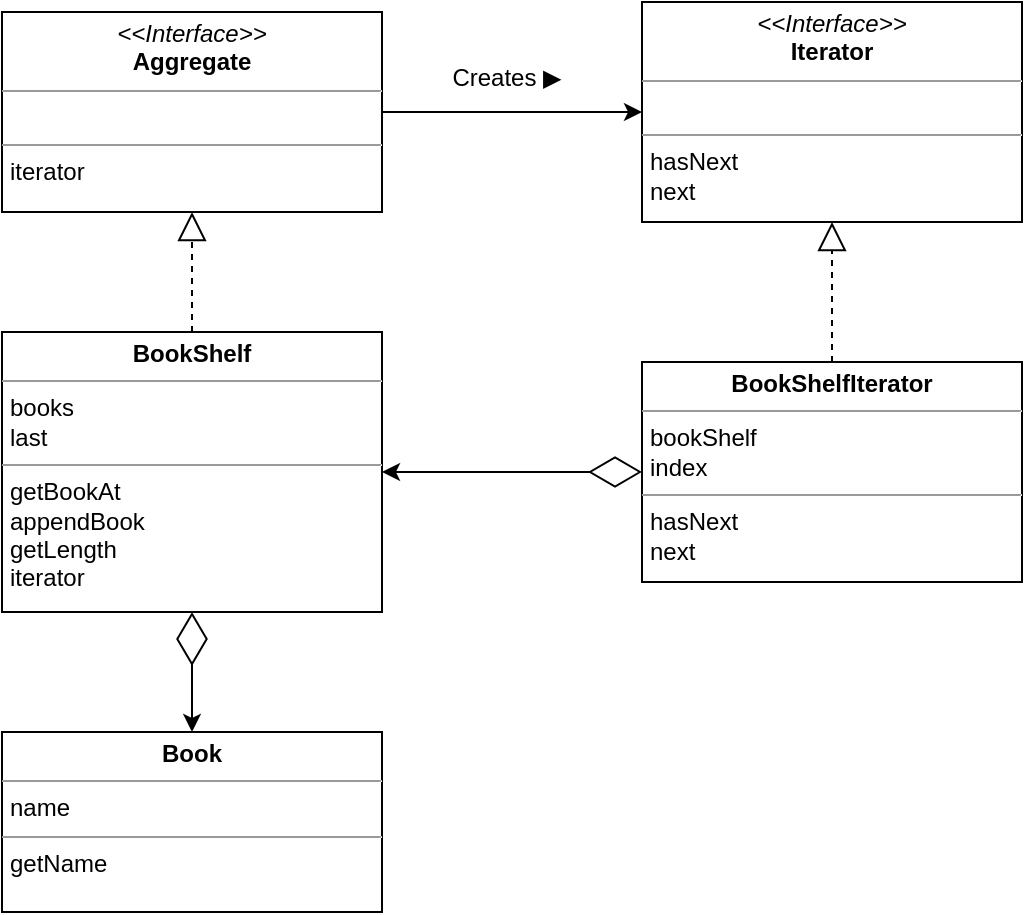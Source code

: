 <mxfile version="12.1.6" type="device" pages="1"><diagram id="CUtQ-teiRV6Yl42NhtO8" name="ページ1"><mxGraphModel dx="1341" dy="828" grid="1" gridSize="10" guides="1" tooltips="1" connect="1" arrows="1" fold="1" page="1" pageScale="1" pageWidth="827" pageHeight="1169" math="0" shadow="0"><root><mxCell id="0"/><mxCell id="1" parent="0"/><mxCell id="rF17OnBAWPu66fSryB70-3" value="" style="edgeStyle=orthogonalEdgeStyle;rounded=0;orthogonalLoop=1;jettySize=auto;html=1;" edge="1" parent="1" source="rF17OnBAWPu66fSryB70-1" target="rF17OnBAWPu66fSryB70-2"><mxGeometry relative="1" as="geometry"/></mxCell><mxCell id="rF17OnBAWPu66fSryB70-1" value="&lt;p style=&quot;margin: 0px ; margin-top: 4px ; text-align: center&quot;&gt;&lt;i&gt;&amp;lt;&amp;lt;Interface&amp;gt;&amp;gt;&lt;/i&gt;&lt;br&gt;&lt;b&gt;Aggregate&lt;/b&gt;&lt;/p&gt;&lt;hr size=&quot;1&quot;&gt;&lt;p style=&quot;margin: 0px ; margin-left: 4px&quot;&gt;&lt;br&gt;&lt;/p&gt;&lt;hr size=&quot;1&quot;&gt;&lt;p style=&quot;margin: 0px ; margin-left: 4px&quot;&gt;iterator&lt;/p&gt;" style="verticalAlign=top;align=left;overflow=fill;fontSize=12;fontFamily=Helvetica;html=1;" vertex="1" parent="1"><mxGeometry x="80" y="40" width="190" height="100" as="geometry"/></mxCell><mxCell id="rF17OnBAWPu66fSryB70-2" value="&lt;p style=&quot;margin: 0px ; margin-top: 4px ; text-align: center&quot;&gt;&lt;i&gt;&amp;lt;&amp;lt;Interface&amp;gt;&amp;gt;&lt;/i&gt;&lt;br&gt;&lt;b&gt;Iterator&lt;/b&gt;&lt;/p&gt;&lt;hr size=&quot;1&quot;&gt;&lt;p style=&quot;margin: 0px ; margin-left: 4px&quot;&gt;&lt;br&gt;&lt;/p&gt;&lt;hr size=&quot;1&quot;&gt;&lt;p style=&quot;margin: 0px ; margin-left: 4px&quot;&gt;hasNext&lt;/p&gt;&lt;p style=&quot;margin: 0px ; margin-left: 4px&quot;&gt;next&lt;/p&gt;" style="verticalAlign=top;align=left;overflow=fill;fontSize=12;fontFamily=Helvetica;html=1;" vertex="1" parent="1"><mxGeometry x="400" y="35" width="190" height="110" as="geometry"/></mxCell><mxCell id="rF17OnBAWPu66fSryB70-4" value="" style="endArrow=block;dashed=1;endFill=0;endSize=12;html=1;entryX=0.5;entryY=1;entryDx=0;entryDy=0;" edge="1" parent="1" source="rF17OnBAWPu66fSryB70-10" target="rF17OnBAWPu66fSryB70-2"><mxGeometry width="160" relative="1" as="geometry"><mxPoint x="380" y="205" as="sourcePoint"/><mxPoint x="560" y="265" as="targetPoint"/></mxGeometry></mxCell><mxCell id="rF17OnBAWPu66fSryB70-9" value="&lt;p style=&quot;margin: 0px ; margin-top: 4px ; text-align: center&quot;&gt;&lt;b&gt;BookShelf&lt;/b&gt;&lt;/p&gt;&lt;hr size=&quot;1&quot;&gt;&lt;p style=&quot;margin: 0px ; margin-left: 4px&quot;&gt;books&lt;/p&gt;&lt;p style=&quot;margin: 0px ; margin-left: 4px&quot;&gt;last&lt;/p&gt;&lt;hr size=&quot;1&quot;&gt;&lt;p style=&quot;margin: 0px ; margin-left: 4px&quot;&gt;getBookAt&lt;/p&gt;&lt;p style=&quot;margin: 0px ; margin-left: 4px&quot;&gt;appendBook&lt;/p&gt;&lt;p style=&quot;margin: 0px ; margin-left: 4px&quot;&gt;getLength&lt;/p&gt;&lt;p style=&quot;margin: 0px ; margin-left: 4px&quot;&gt;iterator&lt;/p&gt;" style="verticalAlign=top;align=left;overflow=fill;fontSize=12;fontFamily=Helvetica;html=1;" vertex="1" parent="1"><mxGeometry x="80" y="200" width="190" height="140" as="geometry"/></mxCell><mxCell id="rF17OnBAWPu66fSryB70-10" value="&lt;p style=&quot;margin: 0px ; margin-top: 4px ; text-align: center&quot;&gt;&lt;b&gt;BookShelfIterator&lt;/b&gt;&lt;/p&gt;&lt;hr size=&quot;1&quot;&gt;&lt;p style=&quot;margin: 0px ; margin-left: 4px&quot;&gt;bookShelf&lt;/p&gt;&lt;p style=&quot;margin: 0px ; margin-left: 4px&quot;&gt;index&lt;/p&gt;&lt;hr size=&quot;1&quot;&gt;&lt;p style=&quot;margin: 0px ; margin-left: 4px&quot;&gt;hasNext&lt;/p&gt;&lt;p style=&quot;margin: 0px ; margin-left: 4px&quot;&gt;next&lt;/p&gt;" style="verticalAlign=top;align=left;overflow=fill;fontSize=12;fontFamily=Helvetica;html=1;" vertex="1" parent="1"><mxGeometry x="400" y="215" width="190" height="110" as="geometry"/></mxCell><mxCell id="rF17OnBAWPu66fSryB70-12" value="" style="endArrow=diamondThin;endFill=0;endSize=24;html=1;startArrow=classic;startFill=1;entryX=0;entryY=0.5;entryDx=0;entryDy=0;exitX=1;exitY=0.5;exitDx=0;exitDy=0;" edge="1" parent="1" source="rF17OnBAWPu66fSryB70-9" target="rF17OnBAWPu66fSryB70-10"><mxGeometry width="160" relative="1" as="geometry"><mxPoint x="220" y="400" as="sourcePoint"/><mxPoint x="380" y="400" as="targetPoint"/></mxGeometry></mxCell><mxCell id="rF17OnBAWPu66fSryB70-14" value="" style="endArrow=block;dashed=1;endFill=0;endSize=12;html=1;exitX=0.5;exitY=0;exitDx=0;exitDy=0;" edge="1" parent="1" source="rF17OnBAWPu66fSryB70-9" target="rF17OnBAWPu66fSryB70-1"><mxGeometry width="160" relative="1" as="geometry"><mxPoint x="80" y="360" as="sourcePoint"/><mxPoint x="240" y="360" as="targetPoint"/></mxGeometry></mxCell><mxCell id="rF17OnBAWPu66fSryB70-15" value="&lt;p style=&quot;margin: 0px ; margin-top: 4px ; text-align: center&quot;&gt;&lt;b&gt;Book&lt;/b&gt;&lt;/p&gt;&lt;hr size=&quot;1&quot;&gt;&lt;p style=&quot;margin: 0px ; margin-left: 4px&quot;&gt;name&lt;/p&gt;&lt;hr size=&quot;1&quot;&gt;&lt;p style=&quot;margin: 0px ; margin-left: 4px&quot;&gt;getName&lt;/p&gt;" style="verticalAlign=top;align=left;overflow=fill;fontSize=12;fontFamily=Helvetica;html=1;" vertex="1" parent="1"><mxGeometry x="80" y="400" width="190" height="90" as="geometry"/></mxCell><mxCell id="rF17OnBAWPu66fSryB70-16" value="" style="endArrow=diamondThin;endFill=0;endSize=24;html=1;startArrow=classic;startFill=1;entryX=0.5;entryY=1;entryDx=0;entryDy=0;exitX=0.5;exitY=0;exitDx=0;exitDy=0;" edge="1" parent="1" source="rF17OnBAWPu66fSryB70-15" target="rF17OnBAWPu66fSryB70-9"><mxGeometry width="160" relative="1" as="geometry"><mxPoint x="280" y="280" as="sourcePoint"/><mxPoint x="370" y="280" as="targetPoint"/></mxGeometry></mxCell><mxCell id="rF17OnBAWPu66fSryB70-17" value="Creates ▶" style="text;html=1;strokeColor=none;fillColor=none;align=center;verticalAlign=middle;whiteSpace=wrap;rounded=0;" vertex="1" parent="1"><mxGeometry x="295" y="63" width="75" height="20" as="geometry"/></mxCell></root></mxGraphModel></diagram></mxfile>
